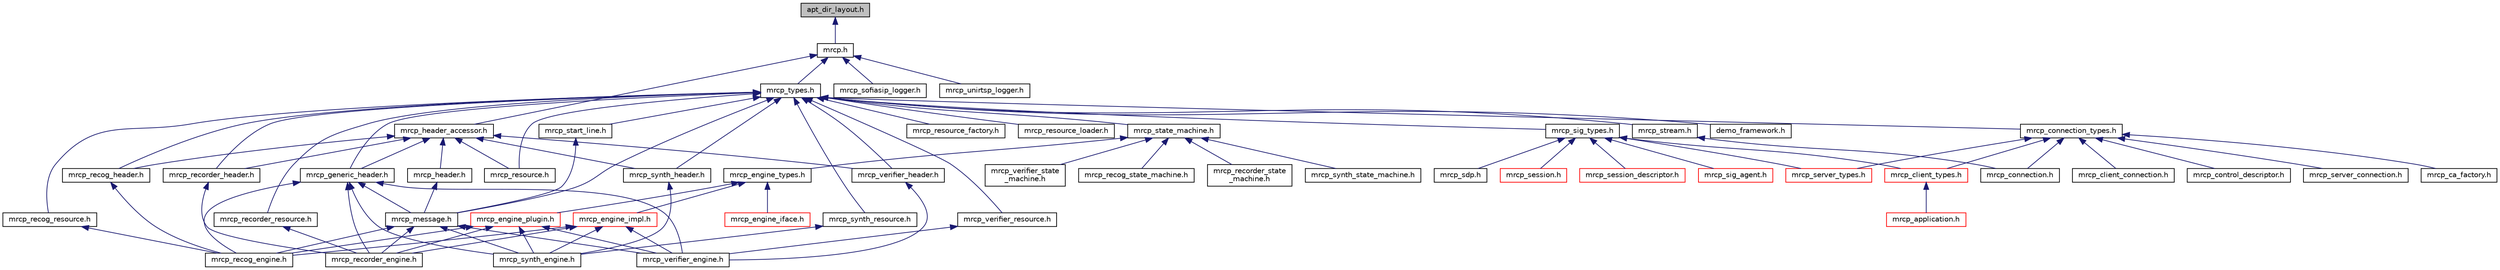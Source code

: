 digraph "apt_dir_layout.h"
{
  edge [fontname="Helvetica",fontsize="10",labelfontname="Helvetica",labelfontsize="10"];
  node [fontname="Helvetica",fontsize="10",shape=record];
  Node5 [label="apt_dir_layout.h",height=0.2,width=0.4,color="black", fillcolor="grey75", style="filled", fontcolor="black"];
  Node5 -> Node6 [dir="back",color="midnightblue",fontsize="10",style="solid",fontname="Helvetica"];
  Node6 [label="mrcp.h",height=0.2,width=0.4,color="black", fillcolor="white", style="filled",URL="$mrcp_8h.html",tooltip="MRCP Core Definitions. "];
  Node6 -> Node7 [dir="back",color="midnightblue",fontsize="10",style="solid",fontname="Helvetica"];
  Node7 [label="mrcp_types.h",height=0.2,width=0.4,color="black", fillcolor="white", style="filled",URL="$mrcp__types_8h.html",tooltip="Basic MRCP Types. "];
  Node7 -> Node8 [dir="back",color="midnightblue",fontsize="10",style="solid",fontname="Helvetica"];
  Node8 [label="mrcp_resource.h",height=0.2,width=0.4,color="black", fillcolor="white", style="filled",URL="$mrcp__resource_8h.html",tooltip="Abstract MRCP Resource. "];
  Node7 -> Node9 [dir="back",color="midnightblue",fontsize="10",style="solid",fontname="Helvetica"];
  Node9 [label="mrcp_resource_factory.h",height=0.2,width=0.4,color="black", fillcolor="white", style="filled",URL="$mrcp__resource__factory_8h.html",tooltip="Aggregation of MRCP Resources. "];
  Node7 -> Node10 [dir="back",color="midnightblue",fontsize="10",style="solid",fontname="Helvetica"];
  Node10 [label="mrcp_resource_loader.h",height=0.2,width=0.4,color="black", fillcolor="white", style="filled",URL="$mrcp__resource__loader_8h.html",tooltip="MRCP Resource Loader. "];
  Node7 -> Node11 [dir="back",color="midnightblue",fontsize="10",style="solid",fontname="Helvetica"];
  Node11 [label="mrcp_stream.h",height=0.2,width=0.4,color="black", fillcolor="white", style="filled",URL="$mrcp__stream_8h.html",tooltip="MRCP Stream Parser and Generator. "];
  Node11 -> Node12 [dir="back",color="midnightblue",fontsize="10",style="solid",fontname="Helvetica"];
  Node12 [label="mrcp_connection.h",height=0.2,width=0.4,color="black", fillcolor="white", style="filled",URL="$mrcp__connection_8h.html",tooltip="MRCP Connection. "];
  Node7 -> Node13 [dir="back",color="midnightblue",fontsize="10",style="solid",fontname="Helvetica"];
  Node13 [label="mrcp_generic_header.h",height=0.2,width=0.4,color="black", fillcolor="white", style="filled",URL="$mrcp__generic__header_8h.html",tooltip="MRCP Generic Header. "];
  Node13 -> Node14 [dir="back",color="midnightblue",fontsize="10",style="solid",fontname="Helvetica"];
  Node14 [label="mrcp_message.h",height=0.2,width=0.4,color="black", fillcolor="white", style="filled",URL="$mrcp__message_8h.html",tooltip="MRCP Message Definition. "];
  Node14 -> Node15 [dir="back",color="midnightblue",fontsize="10",style="solid",fontname="Helvetica"];
  Node15 [label="mrcp_recog_engine.h",height=0.2,width=0.4,color="black", fillcolor="white", style="filled",URL="$mrcp__recog__engine_8h.html",tooltip="Recognizer Engine Includes. "];
  Node14 -> Node16 [dir="back",color="midnightblue",fontsize="10",style="solid",fontname="Helvetica"];
  Node16 [label="mrcp_recorder_engine.h",height=0.2,width=0.4,color="black", fillcolor="white", style="filled",URL="$mrcp__recorder__engine_8h.html",tooltip="Recorder Engine Includes. "];
  Node14 -> Node17 [dir="back",color="midnightblue",fontsize="10",style="solid",fontname="Helvetica"];
  Node17 [label="mrcp_synth_engine.h",height=0.2,width=0.4,color="black", fillcolor="white", style="filled",URL="$mrcp__synth__engine_8h.html",tooltip="Synthesizer Engine Includes. "];
  Node14 -> Node18 [dir="back",color="midnightblue",fontsize="10",style="solid",fontname="Helvetica"];
  Node18 [label="mrcp_verifier_engine.h",height=0.2,width=0.4,color="black", fillcolor="white", style="filled",URL="$mrcp__verifier__engine_8h.html",tooltip="Verifier Engine Includes. "];
  Node13 -> Node15 [dir="back",color="midnightblue",fontsize="10",style="solid",fontname="Helvetica"];
  Node13 -> Node16 [dir="back",color="midnightblue",fontsize="10",style="solid",fontname="Helvetica"];
  Node13 -> Node17 [dir="back",color="midnightblue",fontsize="10",style="solid",fontname="Helvetica"];
  Node13 -> Node18 [dir="back",color="midnightblue",fontsize="10",style="solid",fontname="Helvetica"];
  Node7 -> Node14 [dir="back",color="midnightblue",fontsize="10",style="solid",fontname="Helvetica"];
  Node7 -> Node19 [dir="back",color="midnightblue",fontsize="10",style="solid",fontname="Helvetica"];
  Node19 [label="mrcp_start_line.h",height=0.2,width=0.4,color="black", fillcolor="white", style="filled",URL="$mrcp__start__line_8h.html",tooltip="MRCP Start Line Definition. "];
  Node19 -> Node14 [dir="back",color="midnightblue",fontsize="10",style="solid",fontname="Helvetica"];
  Node7 -> Node20 [dir="back",color="midnightblue",fontsize="10",style="solid",fontname="Helvetica"];
  Node20 [label="mrcp_recog_header.h",height=0.2,width=0.4,color="black", fillcolor="white", style="filled",URL="$mrcp__recog__header_8h.html",tooltip="MRCP Recognizer Header. "];
  Node20 -> Node15 [dir="back",color="midnightblue",fontsize="10",style="solid",fontname="Helvetica"];
  Node7 -> Node21 [dir="back",color="midnightblue",fontsize="10",style="solid",fontname="Helvetica"];
  Node21 [label="mrcp_recog_resource.h",height=0.2,width=0.4,color="black", fillcolor="white", style="filled",URL="$mrcp__recog__resource_8h.html",tooltip="MRCP Recognizer Resource. "];
  Node21 -> Node15 [dir="back",color="midnightblue",fontsize="10",style="solid",fontname="Helvetica"];
  Node7 -> Node22 [dir="back",color="midnightblue",fontsize="10",style="solid",fontname="Helvetica"];
  Node22 [label="mrcp_recorder_header.h",height=0.2,width=0.4,color="black", fillcolor="white", style="filled",URL="$mrcp__recorder__header_8h.html",tooltip="MRCP Recorder Header. "];
  Node22 -> Node16 [dir="back",color="midnightblue",fontsize="10",style="solid",fontname="Helvetica"];
  Node7 -> Node23 [dir="back",color="midnightblue",fontsize="10",style="solid",fontname="Helvetica"];
  Node23 [label="mrcp_recorder_resource.h",height=0.2,width=0.4,color="black", fillcolor="white", style="filled",URL="$mrcp__recorder__resource_8h.html",tooltip="MRCP Recorder Resource. "];
  Node23 -> Node16 [dir="back",color="midnightblue",fontsize="10",style="solid",fontname="Helvetica"];
  Node7 -> Node24 [dir="back",color="midnightblue",fontsize="10",style="solid",fontname="Helvetica"];
  Node24 [label="mrcp_synth_header.h",height=0.2,width=0.4,color="black", fillcolor="white", style="filled",URL="$mrcp__synth__header_8h.html",tooltip="MRCP Synthesizer Header. "];
  Node24 -> Node17 [dir="back",color="midnightblue",fontsize="10",style="solid",fontname="Helvetica"];
  Node7 -> Node25 [dir="back",color="midnightblue",fontsize="10",style="solid",fontname="Helvetica"];
  Node25 [label="mrcp_synth_resource.h",height=0.2,width=0.4,color="black", fillcolor="white", style="filled",URL="$mrcp__synth__resource_8h.html",tooltip="MRCP Synthesizer Resource. "];
  Node25 -> Node17 [dir="back",color="midnightblue",fontsize="10",style="solid",fontname="Helvetica"];
  Node7 -> Node26 [dir="back",color="midnightblue",fontsize="10",style="solid",fontname="Helvetica"];
  Node26 [label="mrcp_verifier_header.h",height=0.2,width=0.4,color="black", fillcolor="white", style="filled",URL="$mrcp__verifier__header_8h.html",tooltip="MRCP Verifier Header. "];
  Node26 -> Node18 [dir="back",color="midnightblue",fontsize="10",style="solid",fontname="Helvetica"];
  Node7 -> Node27 [dir="back",color="midnightblue",fontsize="10",style="solid",fontname="Helvetica"];
  Node27 [label="mrcp_verifier_resource.h",height=0.2,width=0.4,color="black", fillcolor="white", style="filled",URL="$mrcp__verifier__resource_8h.html",tooltip="MRCP Verifier Resource. "];
  Node27 -> Node18 [dir="back",color="midnightblue",fontsize="10",style="solid",fontname="Helvetica"];
  Node7 -> Node28 [dir="back",color="midnightblue",fontsize="10",style="solid",fontname="Helvetica"];
  Node28 [label="mrcp_state_machine.h",height=0.2,width=0.4,color="black", fillcolor="white", style="filled",URL="$mrcp__state__machine_8h.html",tooltip="MRCP State Machine. "];
  Node28 -> Node29 [dir="back",color="midnightblue",fontsize="10",style="solid",fontname="Helvetica"];
  Node29 [label="mrcp_engine_types.h",height=0.2,width=0.4,color="black", fillcolor="white", style="filled",URL="$mrcp__engine__types_8h.html",tooltip="MRCP Engine Types. "];
  Node29 -> Node30 [dir="back",color="midnightblue",fontsize="10",style="solid",fontname="Helvetica"];
  Node30 [label="mrcp_engine_iface.h",height=0.2,width=0.4,color="red", fillcolor="white", style="filled",URL="$mrcp__engine__iface_8h.html",tooltip="MRCP Engine User Interface (typically user is an MRCP server) "];
  Node29 -> Node35 [dir="back",color="midnightblue",fontsize="10",style="solid",fontname="Helvetica"];
  Node35 [label="mrcp_engine_impl.h",height=0.2,width=0.4,color="red", fillcolor="white", style="filled",URL="$mrcp__engine__impl_8h.html",tooltip="MRCP Engine Realization Interface (typically should be implemented in plugins) "];
  Node35 -> Node15 [dir="back",color="midnightblue",fontsize="10",style="solid",fontname="Helvetica"];
  Node35 -> Node16 [dir="back",color="midnightblue",fontsize="10",style="solid",fontname="Helvetica"];
  Node35 -> Node17 [dir="back",color="midnightblue",fontsize="10",style="solid",fontname="Helvetica"];
  Node35 -> Node18 [dir="back",color="midnightblue",fontsize="10",style="solid",fontname="Helvetica"];
  Node29 -> Node37 [dir="back",color="midnightblue",fontsize="10",style="solid",fontname="Helvetica"];
  Node37 [label="mrcp_engine_plugin.h",height=0.2,width=0.4,color="red", fillcolor="white", style="filled",URL="$mrcp__engine__plugin_8h.html",tooltip="MRCP Engine Plugin. "];
  Node37 -> Node15 [dir="back",color="midnightblue",fontsize="10",style="solid",fontname="Helvetica"];
  Node37 -> Node16 [dir="back",color="midnightblue",fontsize="10",style="solid",fontname="Helvetica"];
  Node37 -> Node17 [dir="back",color="midnightblue",fontsize="10",style="solid",fontname="Helvetica"];
  Node37 -> Node18 [dir="back",color="midnightblue",fontsize="10",style="solid",fontname="Helvetica"];
  Node28 -> Node38 [dir="back",color="midnightblue",fontsize="10",style="solid",fontname="Helvetica"];
  Node38 [label="mrcp_recog_state_machine.h",height=0.2,width=0.4,color="black", fillcolor="white", style="filled",URL="$mrcp__recog__state__machine_8h.html",tooltip="MRCP Recognizer State Machine. "];
  Node28 -> Node39 [dir="back",color="midnightblue",fontsize="10",style="solid",fontname="Helvetica"];
  Node39 [label="mrcp_recorder_state\l_machine.h",height=0.2,width=0.4,color="black", fillcolor="white", style="filled",URL="$mrcp__recorder__state__machine_8h.html",tooltip="MRCP Recorder State Machine. "];
  Node28 -> Node40 [dir="back",color="midnightblue",fontsize="10",style="solid",fontname="Helvetica"];
  Node40 [label="mrcp_synth_state_machine.h",height=0.2,width=0.4,color="black", fillcolor="white", style="filled",URL="$mrcp__synth__state__machine_8h.html",tooltip="MRCP Synthesizer State Machine. "];
  Node28 -> Node41 [dir="back",color="midnightblue",fontsize="10",style="solid",fontname="Helvetica"];
  Node41 [label="mrcp_verifier_state\l_machine.h",height=0.2,width=0.4,color="black", fillcolor="white", style="filled",URL="$mrcp__verifier__state__machine_8h.html",tooltip="MRCP Verifier State Machine. "];
  Node7 -> Node42 [dir="back",color="midnightblue",fontsize="10",style="solid",fontname="Helvetica"];
  Node42 [label="mrcp_sig_types.h",height=0.2,width=0.4,color="black", fillcolor="white", style="filled",URL="$mrcp__sig__types_8h.html",tooltip="MRCP Signaling Types Declaration. "];
  Node42 -> Node43 [dir="back",color="midnightblue",fontsize="10",style="solid",fontname="Helvetica"];
  Node43 [label="mrcp_client_types.h",height=0.2,width=0.4,color="red", fillcolor="white", style="filled",URL="$mrcp__client__types_8h.html",tooltip="MRCP Client Types. "];
  Node43 -> Node44 [dir="back",color="midnightblue",fontsize="10",style="solid",fontname="Helvetica"];
  Node44 [label="mrcp_application.h",height=0.2,width=0.4,color="red", fillcolor="white", style="filled",URL="$mrcp__application_8h.html",tooltip="MRCP User Level Application Interface. "];
  Node42 -> Node50 [dir="back",color="midnightblue",fontsize="10",style="solid",fontname="Helvetica"];
  Node50 [label="mrcp_server_types.h",height=0.2,width=0.4,color="red", fillcolor="white", style="filled",URL="$mrcp__server__types_8h.html",tooltip="MRCP Server Types. "];
  Node42 -> Node51 [dir="back",color="midnightblue",fontsize="10",style="solid",fontname="Helvetica"];
  Node51 [label="mrcp_session.h",height=0.2,width=0.4,color="red", fillcolor="white", style="filled",URL="$mrcp__session_8h.html",tooltip="Abstract MRCP Session. "];
  Node42 -> Node53 [dir="back",color="midnightblue",fontsize="10",style="solid",fontname="Helvetica"];
  Node53 [label="mrcp_session_descriptor.h",height=0.2,width=0.4,color="red", fillcolor="white", style="filled",URL="$mrcp__session__descriptor_8h.html",tooltip="MRCP Session Descriptor. "];
  Node42 -> Node55 [dir="back",color="midnightblue",fontsize="10",style="solid",fontname="Helvetica"];
  Node55 [label="mrcp_sig_agent.h",height=0.2,width=0.4,color="red", fillcolor="white", style="filled",URL="$mrcp__sig__agent_8h.html",tooltip="Abstract MRCP Signaling Agent. "];
  Node42 -> Node60 [dir="back",color="midnightblue",fontsize="10",style="solid",fontname="Helvetica"];
  Node60 [label="mrcp_sdp.h",height=0.2,width=0.4,color="black", fillcolor="white", style="filled",URL="$mrcp__sdp_8h.html",tooltip="MRCP SDP Transformations. "];
  Node7 -> Node61 [dir="back",color="midnightblue",fontsize="10",style="solid",fontname="Helvetica"];
  Node61 [label="mrcp_connection_types.h",height=0.2,width=0.4,color="black", fillcolor="white", style="filled",URL="$mrcp__connection__types_8h.html",tooltip="MRCP Connection Types Declaration. "];
  Node61 -> Node43 [dir="back",color="midnightblue",fontsize="10",style="solid",fontname="Helvetica"];
  Node61 -> Node50 [dir="back",color="midnightblue",fontsize="10",style="solid",fontname="Helvetica"];
  Node61 -> Node62 [dir="back",color="midnightblue",fontsize="10",style="solid",fontname="Helvetica"];
  Node62 [label="mrcp_ca_factory.h",height=0.2,width=0.4,color="black", fillcolor="white", style="filled",URL="$mrcp__ca__factory_8h.html",tooltip="Factory of MRCPv2 Connection Agents. "];
  Node61 -> Node63 [dir="back",color="midnightblue",fontsize="10",style="solid",fontname="Helvetica"];
  Node63 [label="mrcp_client_connection.h",height=0.2,width=0.4,color="black", fillcolor="white", style="filled",URL="$mrcp__client__connection_8h.html",tooltip="MRCPv2 Client Connection. "];
  Node61 -> Node12 [dir="back",color="midnightblue",fontsize="10",style="solid",fontname="Helvetica"];
  Node61 -> Node64 [dir="back",color="midnightblue",fontsize="10",style="solid",fontname="Helvetica"];
  Node64 [label="mrcp_control_descriptor.h",height=0.2,width=0.4,color="black", fillcolor="white", style="filled",URL="$mrcp__control__descriptor_8h.html",tooltip="MRCPv2 Control Descriptor. "];
  Node61 -> Node65 [dir="back",color="midnightblue",fontsize="10",style="solid",fontname="Helvetica"];
  Node65 [label="mrcp_server_connection.h",height=0.2,width=0.4,color="black", fillcolor="white", style="filled",URL="$mrcp__server__connection_8h.html",tooltip="MRCPv2 Server Connection. "];
  Node7 -> Node66 [dir="back",color="midnightblue",fontsize="10",style="solid",fontname="Helvetica"];
  Node66 [label="demo_framework.h",height=0.2,width=0.4,color="black", fillcolor="white", style="filled",URL="$demo__framework_8h.html",tooltip="Demo MRCP Application Framework. "];
  Node6 -> Node67 [dir="back",color="midnightblue",fontsize="10",style="solid",fontname="Helvetica"];
  Node67 [label="mrcp_header_accessor.h",height=0.2,width=0.4,color="black", fillcolor="white", style="filled",URL="$mrcp__header__accessor_8h.html",tooltip="Abstract MRCP Header Accessor. "];
  Node67 -> Node8 [dir="back",color="midnightblue",fontsize="10",style="solid",fontname="Helvetica"];
  Node67 -> Node13 [dir="back",color="midnightblue",fontsize="10",style="solid",fontname="Helvetica"];
  Node67 -> Node68 [dir="back",color="midnightblue",fontsize="10",style="solid",fontname="Helvetica"];
  Node68 [label="mrcp_header.h",height=0.2,width=0.4,color="black", fillcolor="white", style="filled",URL="$mrcp__header_8h.html",tooltip="MRCP Message Header Definition. "];
  Node68 -> Node14 [dir="back",color="midnightblue",fontsize="10",style="solid",fontname="Helvetica"];
  Node67 -> Node20 [dir="back",color="midnightblue",fontsize="10",style="solid",fontname="Helvetica"];
  Node67 -> Node22 [dir="back",color="midnightblue",fontsize="10",style="solid",fontname="Helvetica"];
  Node67 -> Node24 [dir="back",color="midnightblue",fontsize="10",style="solid",fontname="Helvetica"];
  Node67 -> Node26 [dir="back",color="midnightblue",fontsize="10",style="solid",fontname="Helvetica"];
  Node6 -> Node69 [dir="back",color="midnightblue",fontsize="10",style="solid",fontname="Helvetica"];
  Node69 [label="mrcp_sofiasip_logger.h",height=0.2,width=0.4,color="black", fillcolor="white", style="filled",URL="$mrcp__sofiasip__logger_8h.html",tooltip="Sofia-SIP Logger. "];
  Node6 -> Node70 [dir="back",color="midnightblue",fontsize="10",style="solid",fontname="Helvetica"];
  Node70 [label="mrcp_unirtsp_logger.h",height=0.2,width=0.4,color="black", fillcolor="white", style="filled",URL="$mrcp__unirtsp__logger_8h.html",tooltip="UniRTSP Logger. "];
}
